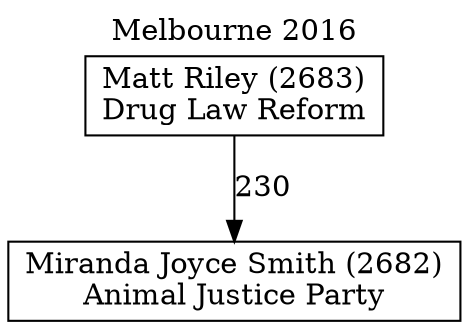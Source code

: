 // House preference flow
digraph "Miranda Joyce Smith (2682)_Melbourne_2016" {
	graph [label="Melbourne 2016" labelloc=t mclimit=2]
	node [shape=box]
	"Miranda Joyce Smith (2682)" [label="Miranda Joyce Smith (2682)
Animal Justice Party"]
	"Matt Riley (2683)" [label="Matt Riley (2683)
Drug Law Reform"]
	"Matt Riley (2683)" -> "Miranda Joyce Smith (2682)" [label=230]
}
